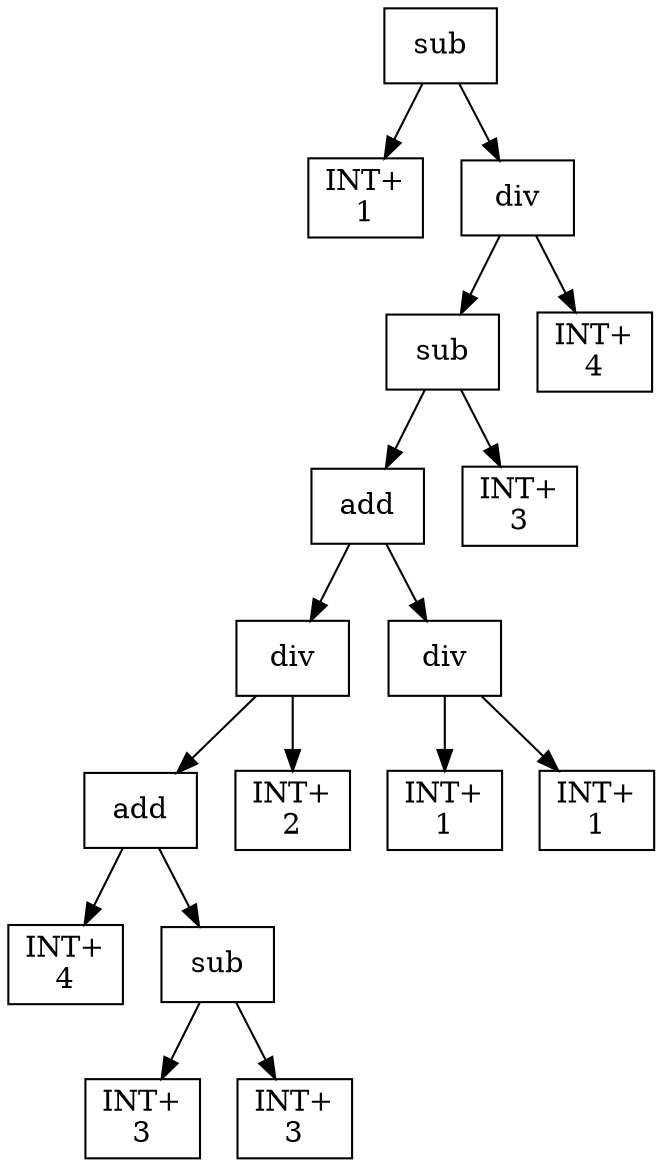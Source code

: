 digraph expr {
  node [shape=box];
  n1 [label="sub"];
  n2 [label="INT+\n1"];
  n3 [label="div"];
  n4 [label="sub"];
  n5 [label="add"];
  n6 [label="div"];
  n7 [label="add"];
  n8 [label="INT+\n4"];
  n9 [label="sub"];
  n10 [label="INT+\n3"];
  n11 [label="INT+\n3"];
  n9 -> n10;
  n9 -> n11;
  n7 -> n8;
  n7 -> n9;
  n12 [label="INT+\n2"];
  n6 -> n7;
  n6 -> n12;
  n13 [label="div"];
  n14 [label="INT+\n1"];
  n15 [label="INT+\n1"];
  n13 -> n14;
  n13 -> n15;
  n5 -> n6;
  n5 -> n13;
  n16 [label="INT+\n3"];
  n4 -> n5;
  n4 -> n16;
  n17 [label="INT+\n4"];
  n3 -> n4;
  n3 -> n17;
  n1 -> n2;
  n1 -> n3;
}